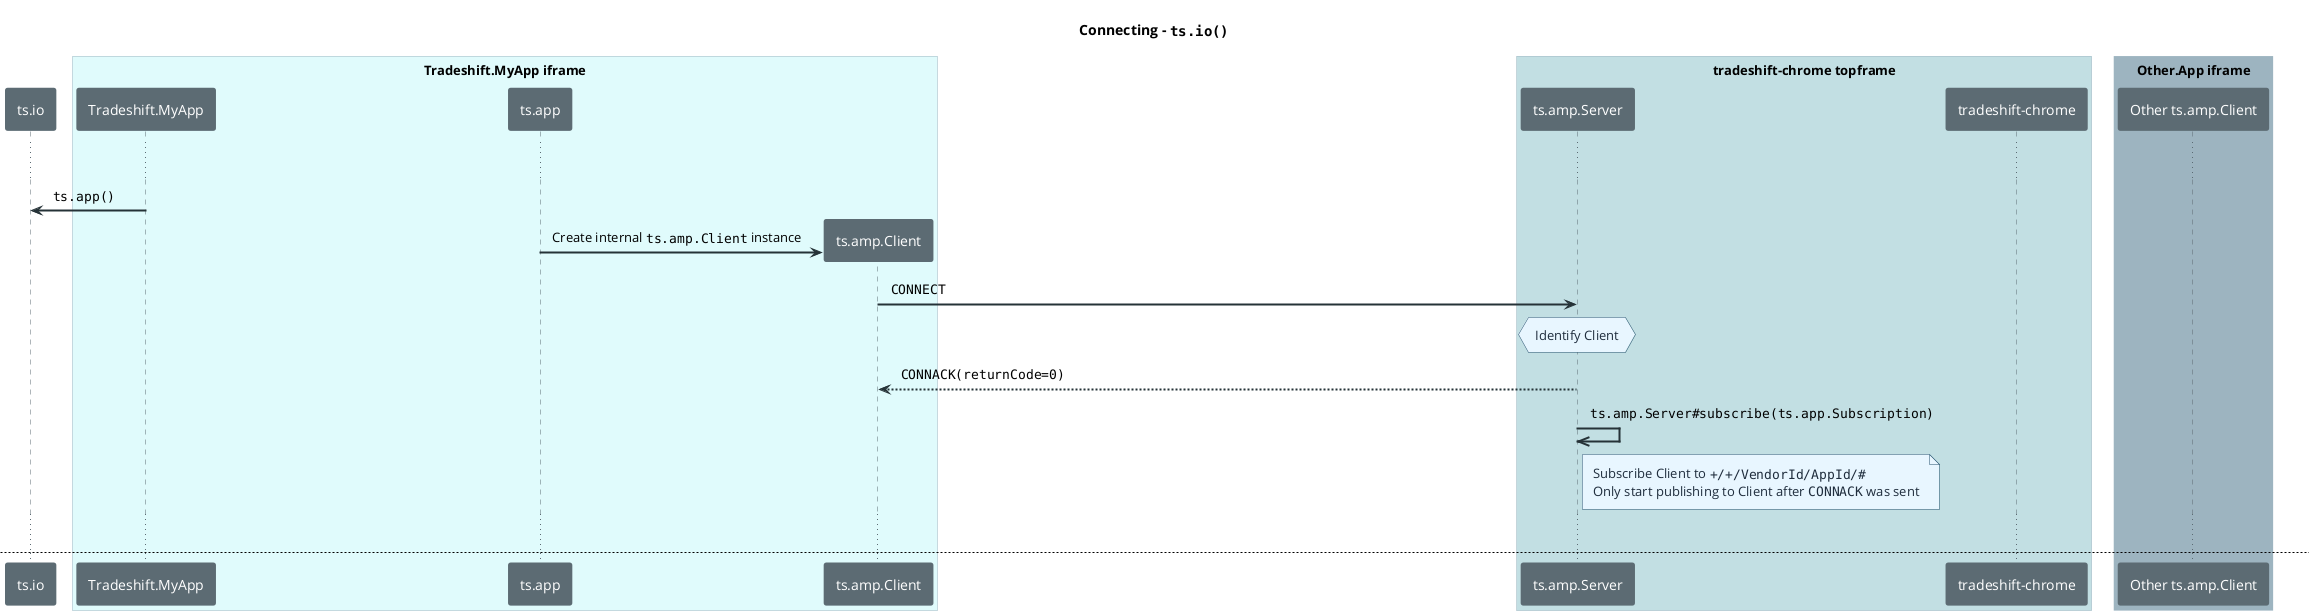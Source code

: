 @startuml

skinparam {
	DefaultFontName Open Sans
	Padding 5
	BoxPadding 10
	Note {
		BackgroundColor #E8F6FF
		FontColor #1F2D3D
		BorderColor #224F6B
	}

	sequence {
		BoxBorderColor #9DB4C0
		Group {
			BackgroundColor #EAFFFF
			BodyBackgroundColor #F4FFFF
			BorderColor #9DB4C0
			BorderThickness 1
		}

		Arrow {
			Color #253237
			Thickness 2
		}

		LifeLine {
			BorderColor #5C6B73
		}

		Participant {
			BorderColor #5C6B73
			BackgroundColor #5C6B73
			FontColor #FFFFFF
		}

	}
}

box "Tradeshift.MyApp iframe" #E0FBFC
	participant "Tradeshift.MyApp"
	participant "ts.app"
	participant "ts.amp.Client"
end box
box "tradeshift-chrome topframe" #C2DFE3
	participant "ts.amp.Server"
	participant "tradeshift-chrome"
end box
box "Other.App iframe" #9DB4C0
	participant "Other ts.amp.Client"
end box

title Connecting - ""ts.io()""

...

"Tradeshift.MyApp" -> "ts.io": ""ts.app()""
create "ts.amp.Client"
"ts.app" -> "ts.amp.Client": Create internal ""ts.amp.Client"" instance
"ts.amp.Client" -> "ts.amp.Server": ""CONNECT""
hnote over "ts.amp.Server": Identify Client
"ts.amp.Client" <-- "ts.amp.Server": ""CONNACK(returnCode=0)""
"ts.amp.Server" ->> "ts.amp.Server": ""ts.amp.Server#subscribe(ts.app.Subscription)""
note right of "ts.amp.Server": Subscribe Client to ""+/+/VendorId/AppId/#""\nOnly start publishing to Client after ""CONNACK"" was sent

...

newpage Identifying Clients

skinparam {
	DefaultFontName Open Sans
	Padding 5
	BoxPadding 10
	Note {
		BackgroundColor #E8F6FF
		FontColor #1F2D3D
		BorderColor #224F6B
	}

	sequence {
		Group {
			FontSize 12
			BackgroundColor #EAFFFF
			BodyBackgroundColor #F4FFFF
			BorderColor #9DB4C0
			BorderThickness 1
		}

		Arrow {
			Color #253237
			Thickness 2
		}

		LifeLine {
			BorderColor #5C6B73
		}

		Participant {
			BorderColor #5C6B73
			BackgroundColor #5C6B73
			FontColor #FFFFFF
		}

	}
}

box "Tradeshift.MyApp iframe" #E0FBFC
	participant "Tradeshift.MyApp"
	participant "ts.app"
	participant "ts.amp.Client"
end box
box "tradeshift-chrome topframe" #C2DFE3
	participant "ts.amp.Server"
	participant "tradeshift-chrome"
end box
box "Other.App iframe" #9DB4C0
	participant "Other ts.amp.Client"
end box

...

note over "ts.amp.Client", "ts.amp.Server": Any incoming request will be followed by an identification check
"ts.amp.Client" -> "ts.amp.Server": ""CONNECT"" /\n""PUBLISH"" / ""PUBACK"" / ""PUBREC"" / ""PUBCOMP"" /\n""SUBSCRIBE"" / ""UNSUBSCRIBE"" /\n""PINGREQ"" /\n""DISCONNECT""
group Identify
	"ts.amp.Server" -> "tradeshift-chrome": Identify ""clientId"" based on ""postMessage"" origin
	"ts.amp.Server" <-- "tradeshift-chrome"
	note right of "ts.amp.Server": If message sender can't be identified or recognized,\nthe message is ignored
end
note over "ts.amp.Server": From now on this step will be shown as follows:
hnote over "ts.amp.Server": Identify Client

...

newpage Keeping Connection Alive

skinparam {
	DefaultFontName Open Sans
	Padding 5
	BoxPadding 10
	Note {
		BackgroundColor #E8F6FF
		FontColor #1F2D3D
		BorderColor #224F6B
	}

	sequence {
		Group {
			FontSize 12
			BackgroundColor #EAFFFF
			BodyBackgroundColor #F4FFFF
			BorderColor #9DB4C0
			BorderThickness 1
		}

		Arrow {
			Color #253237
			Thickness 2
		}

		LifeLine {
			BorderColor #5C6B73
		}

		Participant {
			BorderColor #5C6B73
			BackgroundColor #5C6B73
			FontColor #FFFFFF
		}

	}
}

box "Tradeshift.MyApp iframe" #E0FBFC
	participant "Tradeshift.MyApp"
	participant "ts.app"
	participant "ts.amp.Client"
end box
box "tradeshift-chrome topframe" #C2DFE3
	participant "ts.amp.Server"
	participant "tradeshift-chrome"
end box
box "Other.App iframe" #9DB4C0
	participant "Other ts.amp.Client"
end box

...

loop Within ""keepAlive"" seconds if no other messages are sent
		"ts.amp.Client" ->> "ts.amp.Server": ""PINGREQ""
		hnote over "ts.amp.Server": Identify Client
		"ts.amp.Client" <<-- "ts.amp.Server": ""PINGRES""
	end

...

newpage Publishing - ""ts.app.publish()""

skinparam {
	DefaultFontName Open Sans
	Padding 5
	BoxPadding 10
	Note {
		BackgroundColor #E8F6FF
		FontColor #1F2D3D
		BorderColor #224F6B
	}

	sequence {
		Group {
			FontSize 12
			BackgroundColor #EAFFFF
			BodyBackgroundColor #F4FFFF
			BorderColor #9DB4C0
			BorderThickness 1
		}

		Arrow {
			Color #253237
			Thickness 2
		}

		LifeLine {
			BorderColor #5C6B73
		}

		Participant {
			BorderColor #5C6B73
			BackgroundColor #5C6B73
			FontColor #FFFFFF
		}

	}
}

box "Tradeshift.MyApp iframe" #E0FBFC
	participant "Tradeshift.MyApp"
	participant "ts.app"
	participant "ts.amp.Client"
end box
box "tradeshift-chrome topframe" #C2DFE3
	participant "ts.amp.Server"
	participant "tradeshift-chrome"
end box
box "Other.App iframe" #9DB4C0
	participant "Other ts.amp.Client"
end box

...

"Tradeshift.MyApp" ->> "ts.app": ""ts.app.publish(ts.app.Message)""
"ts.app" ->> "ts.amp.Client"
alt QoS Level 0
	"ts.amp.Client" ->> "ts.amp.Server": ""PUBLISH("topic", payload, QoS=0)""
	hnote over "ts.amp.Server": Identify Client
else QoS Level 1
	"ts.amp.Client" ->> "ts.amp.Server": ""PUBLISH("topic", payload, QoS=1)""
	hnote over "ts.amp.Server": Identify Client
	"ts.amp.Server" ->> "ts.amp.Server": Persist message
	"ts.amp.Client" <<-- "ts.amp.Server": ""PUBACK""
	hnote over "ts.amp.Server": Identify Client
	"ts.amp.Client" ->> "ts.amp.Client": Delete message
else QoS Level 2
	"ts.amp.Client" ->> "ts.amp.Server": ""PUBLISH("topic", payload, QoS=2)""
	hnote over "ts.amp.Server": Identify Client
	"ts.amp.Server" ->> "ts.amp.Server": Persist message
	"ts.amp.Client" <<-- "ts.amp.Server": ""PUBREC""
	"ts.amp.Client" ->> "ts.amp.Server": ""PUBREL""
	hnote over "ts.amp.Server": Identify Client
	"ts.amp.Client" <<-- "ts.amp.Server": ""PUBCOMP""
	"ts.amp.Client" ->> "ts.amp.Client": Delete message
end
loop For each client subscribed to "topic"
	alt QoS Level 0
		"ts.amp.Server" ->> "Other ts.amp.Client": ""PUBLISH("topic", payload, QoS=0)""
	else QoS Level 1
		"ts.amp.Server" ->> "Other ts.amp.Client": ""PUBLISH("topic", payload, QoS=1)""
		"ts.amp.Server" <<-- "Other ts.amp.Client": ""PUBACK""
		hnote over "ts.amp.Server": Identify Client
		"ts.amp.Server" ->> "ts.amp.Server": Delete message
	else QoS Level 2
		"ts.amp.Server" ->> "Other ts.amp.Client": ""PUBLISH("topic", payload, QoS=2)""
		"ts.amp.Server" <<-- "Other ts.amp.Client": ""PUBREC""
		hnote over "ts.amp.Server": Identify Client
		"ts.amp.Server" ->> "Other ts.amp.Client": ""PUBREL"
		"ts.amp.Server" <<-- "Other ts.amp.Client": ""PUBCOMP""
		hnote over "ts.amp.Server": Identify Client
		"ts.amp.Server" ->> "ts.amp.Server": Delete message
	end
end

...

newpage Listening - ""ts.app.listen()""

skinparam {
	DefaultFontName Open Sans
	Padding 5
	BoxPadding 10
	Note {
		BackgroundColor #E8F6FF
		FontColor #1F2D3D
		BorderColor #224F6B
	}

	sequence {
		Group {
			FontSize 12
			BackgroundColor #EAFFFF
			BodyBackgroundColor #F4FFFF
			BorderColor #9DB4C0
			BorderThickness 1
		}

		Arrow {
			Color #253237
			Thickness 2
		}

		LifeLine {
			BorderColor #5C6B73
		}

		Participant {
			BorderColor #5C6B73
			BackgroundColor #5C6B73
			FontColor #FFFFFF
		}

	}
}

box "Tradeshift.MyApp iframe" #E0FBFC
	participant "Tradeshift.MyApp"
	participant "ts.app"
	participant "ts.amp.Client"
end box
box "tradeshift-chrome topframe" #C2DFE3
	participant "ts.amp.Server"
	participant "tradeshift-chrome"
end box
box "Other.App iframe" #9DB4C0
	participant "Other ts.amp.Client"
end box

...

alt QoS Level 0
	"ts.amp.Server" <<- "Other ts.amp.Client": ""PUBLISH("topic", payload, Qos=0)""
	hnote over "ts.amp.Server": Identify Client
else QoS Level 1
	"ts.amp.Server" <<- "Other ts.amp.Client": ""PUBLISH("topic", payload, Qos=1)""
	hnote over "ts.amp.Server": Identify Client
	"ts.amp.Server" -->> "Other ts.amp.Client": ""PUBACK""
	"ts.amp.Server" ->> "ts.amp.Server": Delete message
else QoS Level 2
	"ts.amp.Server" <<- "Other ts.amp.Client": ""PUBLISH("topic", payload, Qos=2)""
	hnote over "ts.amp.Server": Identify Client
	"ts.amp.Server" -->> "Other ts.amp.Client": ""PUBREC""
	"ts.amp.Server" <<- "Other ts.amp.Client": ""PUBREL""
	hnote over "ts.amp.Server": Identify Client
	"ts.amp.Server" -->> "Other ts.amp.Client": ""PUBCOMP""
	"ts.amp.Server" ->> "ts.amp.Server": Delete message
end
loop For each client subscribed to "topic"
	alt QoS Level 0
		"ts.amp.Client" <<- "ts.amp.Server": ""PUBLISH("topic", payload, Qos=0)""
		"ts.app" <<- "ts.amp.Client" : ""ts.app.listen(ts.app.MessageHandler)""
		"Tradeshift.MyApp" <- "ts.app" : ""messageHandler""
	else QoS Level 1
		"ts.amp.Client" <<- "ts.amp.Server": ""PUBLISH("topic", payload, Qos=1)""
		"ts.amp.Client" -->> "ts.amp.Server": ""PUBACK""
		hnote over "ts.amp.Server": Identify Client
		"ts.amp.Server" ->> "ts.amp.Server": Delete message
		"ts.app" <<- "ts.amp.Client" : ""ts.app.listen(ts.app.MessageHandler)""
		"Tradeshift.MyApp" <- "ts.app" : ""messageHandler""
	else QoS Level 2
		"ts.amp.Client" <<- "ts.amp.Server": ""PUBLISH("topic", payload, Qos=2)""
		"ts.amp.Client" -->> "ts.amp.Server": ""PUBREC""
		hnote over "ts.amp.Server": Identify Client
		"ts.amp.Client" <<- "ts.amp.Server": ""PUBREL""
		"ts.amp.Client" -->> "ts.amp.Server": ""PUBCOMP""
		hnote over "ts.amp.Server": Identify Client
		"ts.amp.Server" ->> "ts.amp.Server": Delete message
		"ts.app" <<- "ts.amp.Client" : ""ts.app.listen(ts.app.MessageHandler)""
		"Tradeshift.MyApp" <- "ts.app" : ""messageHandler""
	end
end

...

newpage Subscribing - ""ts.app.subscribe()""

skinparam {
	DefaultFontName Open Sans
	Padding 5
	BoxPadding 10
	Note {
		BackgroundColor #E8F6FF
		FontColor #1F2D3D
		BorderColor #224F6B
	}

	sequence {
		Group {
			FontSize 12
			BackgroundColor #EAFFFF
			BodyBackgroundColor #F4FFFF
			BorderColor #9DB4C0
			BorderThickness 1
		}

		Arrow {
			Color #253237
			Thickness 2
		}

		LifeLine {
			BorderColor #5C6B73
		}

		Participant {
			BorderColor #5C6B73
			BackgroundColor #5C6B73
			FontColor #FFFFFF
		}

	}
}

box "Tradeshift.MyApp iframe" #E0FBFC
	participant "Tradeshift.MyApp"
	participant "ts.app"
	participant "ts.amp.Client"
end box
box "tradeshift-chrome topframe" #C2DFE3
	participant "ts.amp.Server"
	participant "tradeshift-chrome"
end box
box "Other.App iframe" #9DB4C0
	participant "Other ts.amp.Client"
end box

...

"Tradeshift.MyApp" ->> "ts.app": ""ts.app.subscribe(Array<ts.app.Subscription>)""
activate "ts.app"
"ts.app" ->> "ts.amp.Client"
"ts.amp.Client" ->> "ts.amp.Server": ""SUBSCRIBE({"topic0", QoS=0}, {"topic1", QoS=1}, {"topic2", QoS=2}, {"topic3", QoS=1})""
hnote over "ts.amp.Server": Identify Client
"ts.amp.Server" ->> "ts.amp.Server": ""ts.amp.Server.unsubscribe(Array<ts.app.Subscription>)""
"ts.amp.Client" <<-- "ts.amp.Server": ""SUBACK(0, 1, 2, 128)""
note right of "ts.amp.Server": Server will forward the messages for requested subscription after sending ""SUBACK""\nSee @Receiving
deactivate "ts.app"

...

newpage Unsubscribing - ""ts.app.unsubscribe()""

skinparam {
	DefaultFontName Open Sans
	Padding 5
	BoxPadding 10
	Note {
		BackgroundColor #E8F6FF
		FontColor #1F2D3D
		BorderColor #224F6B
	}

	sequence {
		Group {
			FontSize 12
			BackgroundColor #EAFFFF
			BodyBackgroundColor #F4FFFF
			BorderColor #9DB4C0
			BorderThickness 1
		}

		Arrow {
			Color #253237
			Thickness 2
		}

		LifeLine {
			BorderColor #5C6B73
		}

		Participant {
			BorderColor #5C6B73
			BackgroundColor #5C6B73
			FontColor #FFFFFF
		}

	}
}

box "Tradeshift.MyApp iframe" #E0FBFC
	participant "Tradeshift.MyApp"
	participant "ts.app"
	participant "ts.amp.Client"
end box
box "tradeshift-chrome topframe" #C2DFE3
	participant "ts.amp.Server"
	participant "tradeshift-chrome"
end box
box "Other.App iframe" #9DB4C0
	participant "Other ts.amp.Client"
end box

...

"Tradeshift.MyApp" ->> "ts.app": ""ts.app.unsubscribe(Array<ts.app.Subscription>)""
activate "ts.app"
"ts.app" ->> "ts.amp.Client"
"ts.amp.Client" ->> "ts.amp.Server": ""UNSUBSCRIBE("topic0", "topic1", "topic2)""
hnote over "ts.amp.Server": Identify Client
"ts.amp.Server" ->> "ts.amp.Server": ""ts.amp.Server.subscribe(Array<ts.app.Subscription>)""
"ts.amp.Client" <<-- "ts.amp.Server": ""UNSUBACK""
note right of "ts.amp.Server": Server will not forward any more messages for this subscription after sending ""UNSUBACK""\nIt does finish sending any messages that were in progress(QoS1, QoS2)
deactivate "ts.app"

...

newpage Exchange - ""ts.app.exchange()"" / Load - ""ts.app.load()""

skinparam {
	DefaultFontName Open Sans
	Padding 5
	BoxPadding 10
	Note {
		BackgroundColor #E8F6FF
		FontColor #1F2D3D
		BorderColor #224F6B
	}

	sequence {
		Group {
			FontSize 12
			BackgroundColor #EAFFFF
			BodyBackgroundColor #F4FFFF
			BorderColor #9DB4C0
			BorderThickness 1
		}

		Arrow {
			Color #253237
			Thickness 2
		}

		LifeLine {
			BorderColor #5C6B73
		}

		Participant {
			BorderColor #5C6B73
			BackgroundColor #5C6B73
			FontColor #FFFFFF
		}

	}
}

box "Tradeshift.MyApp iframe" #E0FBFC
	participant "Tradeshift.MyApp"
	participant "ts.app"
	participant "ts.amp.Client"
end box
box "tradeshift-chrome topframe" #C2DFE3
	participant "ts.amp.Server"
	participant "tradeshift-chrome"
end box
box "Other.App iframe" #9DB4C0
	participant "Other ts.amp.Client"
end box

...

"ts.app" ->> "ts.amp.Client": ""ts.app.exchange(ts.app.Message)""
activate "ts.app"
"ts.amp.Client" ->> "ts.amp.Server": ""SUBSCRIBE("exchange topic", QoS=1, retain=false)""
hnote over "ts.amp.Server": Identify Client
"ts.amp.Server" ->> "ts.amp.Server": ""ts.amp.Server.subscribe(Array<ts.app.Subscription>)""
"ts.amp.Client" <<-- "ts.amp.Server": ""SUBACK(1)""
"ts.amp.Client" ->> "ts.amp.Server": ""PUBLISH("exchange topic", payload={request}, QoS=1, retain=false)""
hnote over "ts.amp.Server": Identify Client
"ts.amp.Client" <<-- "ts.amp.Server": ""PUBACK""
"ts.amp.Server" ->> "Other ts.amp.Client": ""PUBLISH("exchange topic", payload={request}, QoS=1, retain=false)""
"ts.amp.Server" <<-- "Other ts.amp.Client": ""PUBACK""
hnote over "ts.amp.Server": Identify Client
alt Success, other app is listening and responding
	"ts.amp.Server" <<- "Other ts.amp.Client": ""PUBLISH("exchange topic", payload={loading: true}, QoS=1, retain=false)""
	hnote over "ts.amp.Server": Identify Client
	"ts.amp.Server" -->> "Other ts.amp.Client": ""PUBACK""
	loop While we're waiting for user interaction to finish
		"ts.amp.Server" <<- "Other ts.amp.Client": ""PINGREQ""
		hnote over "ts.amp.Server": Identify Client
		"ts.amp.Server" -->> "Other ts.amp.Client": ""PINGRES""
		"ts.amp.Client" ->> "ts.amp.Server": ""PINGREQ""
		hnote over "ts.amp.Server": Identify Client
		"ts.amp.Client" <<-- "ts.amp.Server": ""PINGRES""
	end
	"ts.amp.Server" <<- "Other ts.amp.Client": ""PUBLISH("exchange topic", payload={response}, QoS=1, retain=false)""
	hnote over "ts.amp.Server": Identify Client
	"ts.amp.Server" -->> "Other ts.amp.Client": ""PUBACK""
	"ts.amp.Client" <<- "ts.amp.Server": ""PUBLISH("exchange topic", payload={response}, QoS=1, retain=false)""
	"ts.amp.Client" -->> "ts.amp.Server": ""PUBACK""
	hnote over "ts.amp.Server": Identify Client
else Failure, other app is not listening or responding
	note over "ts.amp.Server":No meaningful response from other app within ""keepAlive"" seconds
	"ts.amp.Client" <<- "ts.amp.Server": ""PUBLISH("exchange topic", payload={err}, QoS=1, retain=false)""
	"ts.amp.Client" -->> "ts.amp.Server": ""PUBACK""
	hnote over "ts.amp.Server": Identify Client
end
deactivate "ts.app"
"ts.amp.Client" ->> "ts.amp.Server": ""UNSUBSCRIBE("exchange topic")""
hnote over "ts.amp.Server": Identify Client
"ts.amp.Server" ->> "ts.amp.Server": ""ts.amp.Server.unsubscribe(Array<ts.app.Subscription>)""
"ts.amp.Client" <<-- "ts.amp.Server": ""UNSUBACK""

...

newpage Unexpected Disconnect

skinparam {
	DefaultFontName Open Sans
	Padding 5
	BoxPadding 10
	Note {
		BackgroundColor #E8F6FF
		FontColor #1F2D3D
		BorderColor #224F6B
	}

	sequence {
		Group {
			FontSize 12
			BackgroundColor #EAFFFF
			BodyBackgroundColor #F4FFFF
			BorderColor #9DB4C0
			BorderThickness 1
		}

		Arrow {
			Color #253237
			Thickness 2
		}

		LifeLine {
			BorderColor #5C6B73
		}

		Participant {
			BorderColor #5C6B73
			BackgroundColor #5C6B73
			FontColor #FFFFFF
		}

	}
}

box "Tradeshift.MyApp iframe" #E0FBFC
	participant "Tradeshift.MyApp"
	participant "ts.app"
	participant "ts.amp.Client"
end box
box "tradeshift-chrome topframe" #C2DFE3
	participant "ts.amp.Server"
	participant "tradeshift-chrome"
end box
box "Other.App iframe" #9DB4C0
	participant "Other ts.amp.Client"
end box

...
note over "ts.amp.Client": No messages sent for ""keepAlive"" seconds
"ts.amp.Server" -> "ts.amp.Server": ""ts.amp.Server.unsubscribe()""
note right of "ts.amp.Server": Unsubscribe Client from all of its subscriptions

opt If ""ts.amp.Client"" has a ""will"" defined
	loop For each client subscribed to "will topic"
		alt QoS Level 0
			"ts.amp.Server" ->> "Other ts.amp.Client": ""PUBLISH("will topic", payload, QoS=0)""
		else QoS Level 1
			"ts.amp.Server" ->> "Other ts.amp.Client": ""PUBLISH("will topic", payload, QoS=1)""
			"ts.amp.Server" <<-- "Other ts.amp.Client": ""PUBACK""
			hnote over "ts.amp.Server": Identify Client
			"ts.amp.Server" ->> "ts.amp.Server": Delete message
		else QoS Level 2
			"ts.amp.Server" ->> "Other ts.amp.Client": ""PUBLISH("will topic", payload, QoS=2)""
			"ts.amp.Server" <<-- "Other ts.amp.Client": ""PUBREC""
			hnote over "ts.amp.Server": Identify Client
			"ts.amp.Server" ->> "Other ts.amp.Client": ""PUBREL"
			"ts.amp.Server" <<-- "Other ts.amp.Client": ""PUBCOMP""
			hnote over "ts.amp.Server": Identify Client
			"ts.amp.Server" ->> "ts.amp.Server": Delete message
		end
	end
end

...

newpage Disconnecting - ""ts.app.disconnect()""

skinparam {
	DefaultFontName Open Sans
	Padding 5
	BoxPadding 10
	Note {
		BackgroundColor #E8F6FF
		FontColor #1F2D3D
		BorderColor #224F6B
	}

	sequence {
		BoxBorderColor #9DB4C0
		Group {
			BackgroundColor #EAFFFF
			BodyBackgroundColor #F4FFFF
			BorderColor #9DB4C0
			BorderThickness 1
		}

		Arrow {
			Color #253237
			Thickness 2
		}

		LifeLine {
			BorderColor #5C6B73
		}

		Participant {
			BorderColor #5C6B73
			BackgroundColor #5C6B73
			FontColor #FFFFFF
		}

	}
}

box "Tradeshift.MyApp iframe" #E0FBFC
	participant "Tradeshift.MyApp"
	participant "ts.app"
	participant "ts.amp.Client"
end box
box "tradeshift-chrome topframe" #C2DFE3
	participant "ts.amp.Server"
	participant "tradeshift-chrome"
end box
box "Other.App iframe" #9DB4C0
	participant "Other ts.amp.Client"
end box

...

[-> "ts.app": ""ts.app.disconnect()""
"ts.app" -> "ts.amp.Client"
"ts.amp.Client" -> "ts.amp.Server": ""DISCONNECT""
hnote over "ts.amp.Server": Identify Client
"ts.amp.Server" -> "ts.amp.Server": ""ts.amp.Server.unsubscribe()""
note right of "ts.amp.Server": Unsubscribe Client from all of its subscriptions

@enduml
